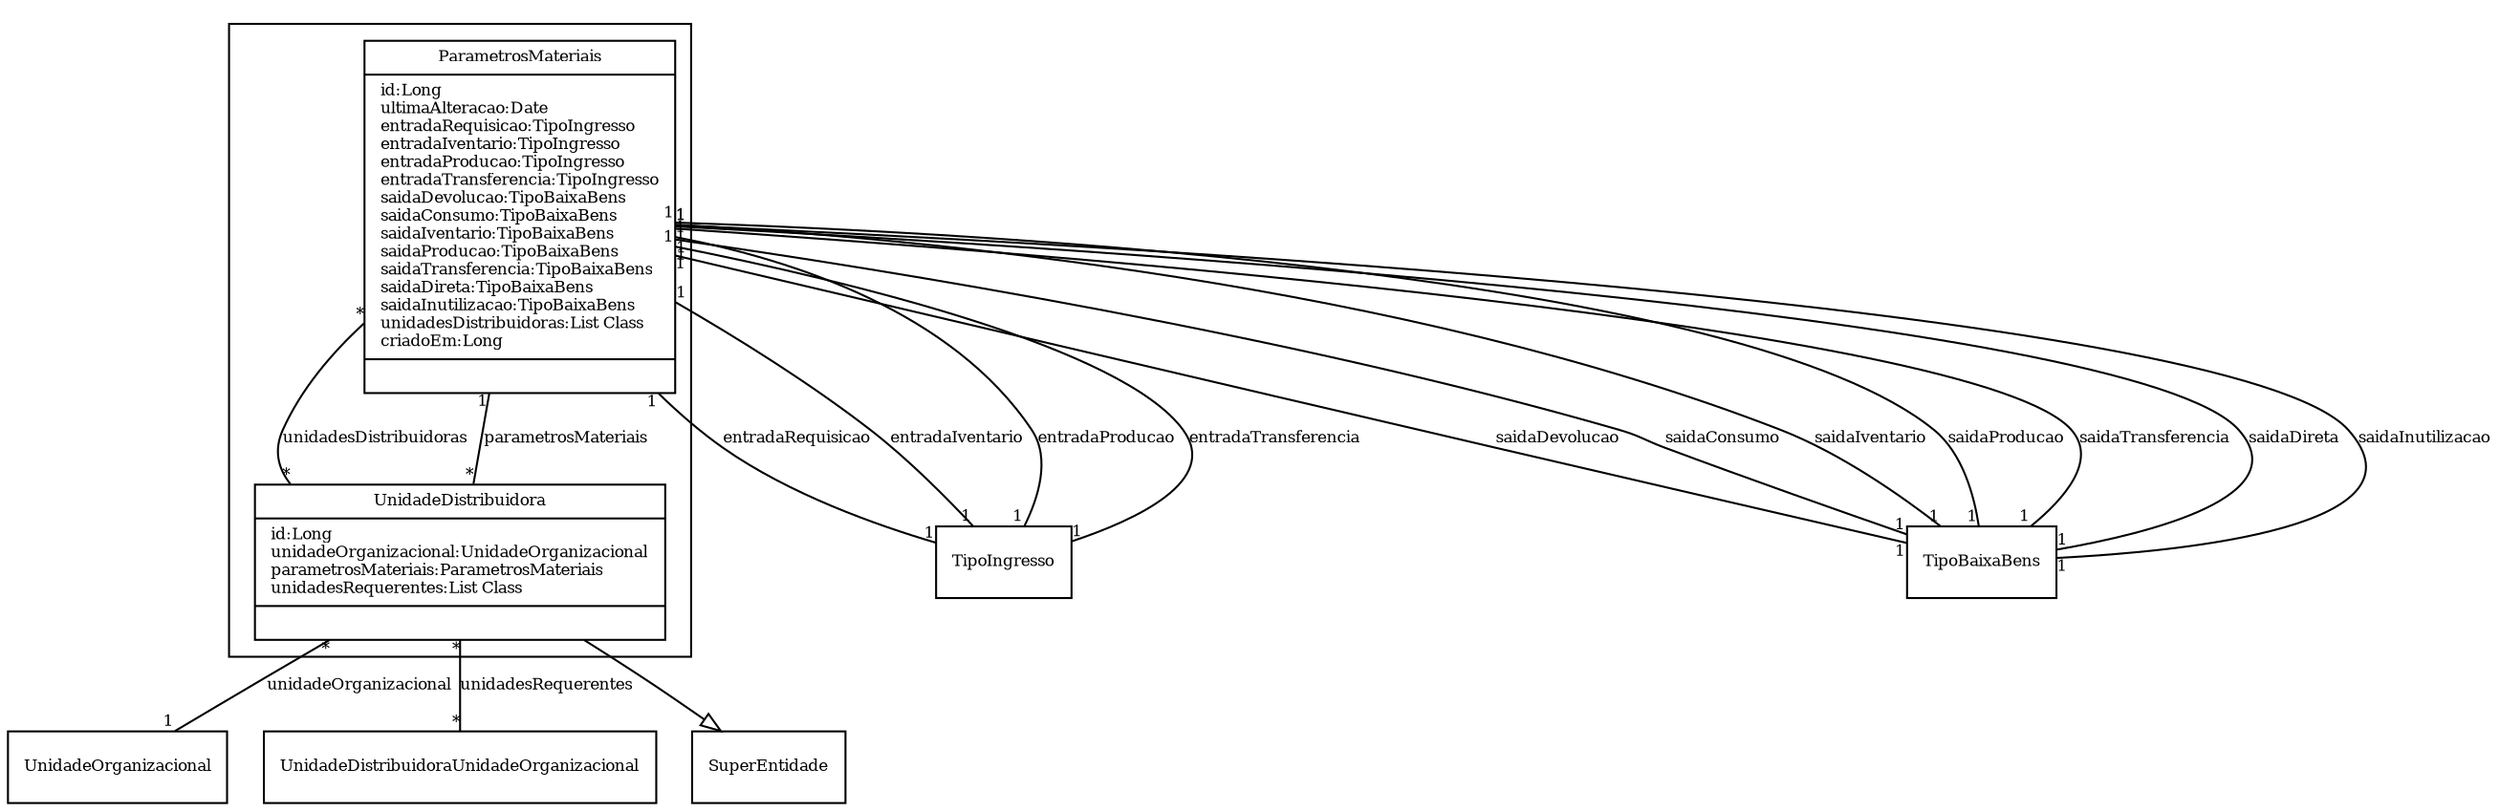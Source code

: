 digraph G{
fontname = "Times-Roman"
fontsize = 8

node [
        fontname = "Times-Roman"
        fontsize = 8
        shape = "record"
]

edge [
        fontname = "Times-Roman"
        fontsize = 8
]

subgraph clusterPARAMETROS_DE_MATERIAIS
{
ParametrosMateriais [label = "{ParametrosMateriais|id:Long\lultimaAlteracao:Date\lentradaRequisicao:TipoIngresso\lentradaIventario:TipoIngresso\lentradaProducao:TipoIngresso\lentradaTransferencia:TipoIngresso\lsaidaDevolucao:TipoBaixaBens\lsaidaConsumo:TipoBaixaBens\lsaidaIventario:TipoBaixaBens\lsaidaProducao:TipoBaixaBens\lsaidaTransferencia:TipoBaixaBens\lsaidaDireta:TipoBaixaBens\lsaidaInutilizacao:TipoBaixaBens\lunidadesDistribuidoras:List Class\lcriadoEm:Long\l|\l}"]
UnidadeDistribuidora [label = "{UnidadeDistribuidora|id:Long\lunidadeOrganizacional:UnidadeOrganizacional\lparametrosMateriais:ParametrosMateriais\lunidadesRequerentes:List Class\l|\l}"]
}
edge [arrowhead = "none" headlabel = "1" taillabel = "1"] ParametrosMateriais -> TipoIngresso [label = "entradaRequisicao"]
edge [arrowhead = "none" headlabel = "1" taillabel = "1"] ParametrosMateriais -> TipoIngresso [label = "entradaIventario"]
edge [arrowhead = "none" headlabel = "1" taillabel = "1"] ParametrosMateriais -> TipoIngresso [label = "entradaProducao"]
edge [arrowhead = "none" headlabel = "1" taillabel = "1"] ParametrosMateriais -> TipoIngresso [label = "entradaTransferencia"]
edge [arrowhead = "none" headlabel = "1" taillabel = "1"] ParametrosMateriais -> TipoBaixaBens [label = "saidaDevolucao"]
edge [arrowhead = "none" headlabel = "1" taillabel = "1"] ParametrosMateriais -> TipoBaixaBens [label = "saidaConsumo"]
edge [arrowhead = "none" headlabel = "1" taillabel = "1"] ParametrosMateriais -> TipoBaixaBens [label = "saidaIventario"]
edge [arrowhead = "none" headlabel = "1" taillabel = "1"] ParametrosMateriais -> TipoBaixaBens [label = "saidaProducao"]
edge [arrowhead = "none" headlabel = "1" taillabel = "1"] ParametrosMateriais -> TipoBaixaBens [label = "saidaTransferencia"]
edge [arrowhead = "none" headlabel = "1" taillabel = "1"] ParametrosMateriais -> TipoBaixaBens [label = "saidaDireta"]
edge [arrowhead = "none" headlabel = "1" taillabel = "1"] ParametrosMateriais -> TipoBaixaBens [label = "saidaInutilizacao"]
edge [arrowhead = "none" headlabel = "*" taillabel = "*"] ParametrosMateriais -> UnidadeDistribuidora [label = "unidadesDistribuidoras"]
edge [arrowhead = "none" headlabel = "1" taillabel = "*"] UnidadeDistribuidora -> UnidadeOrganizacional [label = "unidadeOrganizacional"]
edge [arrowhead = "none" headlabel = "1" taillabel = "*"] UnidadeDistribuidora -> ParametrosMateriais [label = "parametrosMateriais"]
edge [arrowhead = "none" headlabel = "*" taillabel = "*"] UnidadeDistribuidora -> UnidadeDistribuidoraUnidadeOrganizacional [label = "unidadesRequerentes"]
edge [ arrowhead = "empty" headlabel = "" taillabel = ""] UnidadeDistribuidora -> SuperEntidade
}
